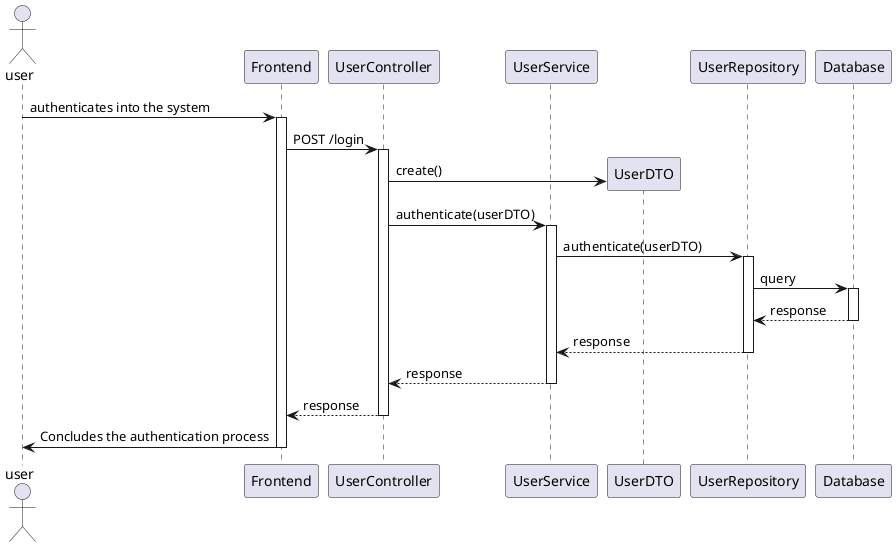 @startuml
actor user
participant Frontend
participant UserController
participant UserService
participant UserDTO
participant UserRepository
participant Database

user -> Frontend: authenticates into the system
activate Frontend
Frontend -> UserController: POST /login
activate UserController
create UserDTO
UserController-> UserDTO: create()
UserController -> UserService: authenticate(userDTO)
activate UserService
UserService -> UserRepository: authenticate(userDTO)
activate UserRepository
UserRepository -> Database: query
activate Database
Database --> UserRepository: response
deactivate Database
UserRepository --> UserService: response
deactivate UserRepository
UserService --> UserController: response
deactivate UserService
UserController --> Frontend: response
deactivate UserController

Frontend -> user: Concludes the authentication process
deactivate Frontend


@enduml